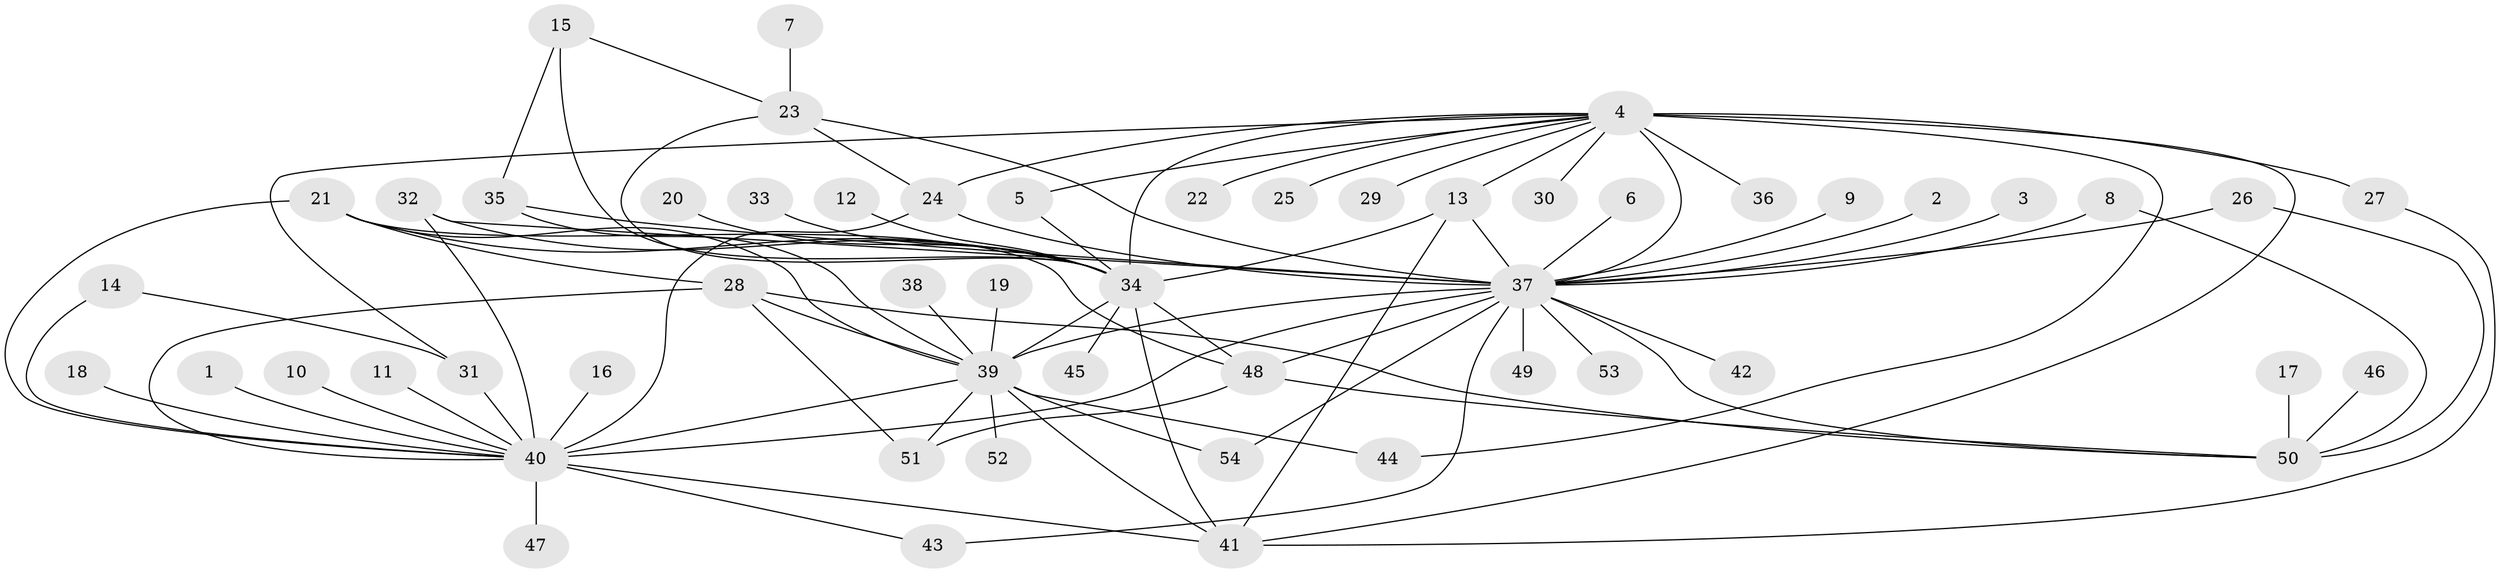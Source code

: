 // original degree distribution, {3: 0.17592592592592593, 15: 0.018518518518518517, 17: 0.009259259259259259, 27: 0.009259259259259259, 4: 0.08333333333333333, 8: 0.009259259259259259, 5: 0.046296296296296294, 20: 0.009259259259259259, 6: 0.018518518518518517, 1: 0.48148148148148145, 2: 0.1388888888888889}
// Generated by graph-tools (version 1.1) at 2025/25/03/09/25 03:25:56]
// undirected, 54 vertices, 89 edges
graph export_dot {
graph [start="1"]
  node [color=gray90,style=filled];
  1;
  2;
  3;
  4;
  5;
  6;
  7;
  8;
  9;
  10;
  11;
  12;
  13;
  14;
  15;
  16;
  17;
  18;
  19;
  20;
  21;
  22;
  23;
  24;
  25;
  26;
  27;
  28;
  29;
  30;
  31;
  32;
  33;
  34;
  35;
  36;
  37;
  38;
  39;
  40;
  41;
  42;
  43;
  44;
  45;
  46;
  47;
  48;
  49;
  50;
  51;
  52;
  53;
  54;
  1 -- 40 [weight=1.0];
  2 -- 37 [weight=1.0];
  3 -- 37 [weight=1.0];
  4 -- 5 [weight=1.0];
  4 -- 13 [weight=1.0];
  4 -- 22 [weight=1.0];
  4 -- 24 [weight=1.0];
  4 -- 25 [weight=1.0];
  4 -- 27 [weight=2.0];
  4 -- 29 [weight=1.0];
  4 -- 30 [weight=1.0];
  4 -- 31 [weight=1.0];
  4 -- 34 [weight=1.0];
  4 -- 36 [weight=1.0];
  4 -- 37 [weight=3.0];
  4 -- 41 [weight=2.0];
  4 -- 44 [weight=1.0];
  5 -- 34 [weight=1.0];
  6 -- 37 [weight=1.0];
  7 -- 23 [weight=1.0];
  8 -- 37 [weight=1.0];
  8 -- 50 [weight=1.0];
  9 -- 37 [weight=1.0];
  10 -- 40 [weight=1.0];
  11 -- 40 [weight=1.0];
  12 -- 34 [weight=1.0];
  13 -- 34 [weight=1.0];
  13 -- 37 [weight=1.0];
  13 -- 41 [weight=1.0];
  14 -- 31 [weight=1.0];
  14 -- 40 [weight=1.0];
  15 -- 23 [weight=1.0];
  15 -- 34 [weight=1.0];
  15 -- 35 [weight=1.0];
  16 -- 40 [weight=1.0];
  17 -- 50 [weight=1.0];
  18 -- 40 [weight=1.0];
  19 -- 39 [weight=1.0];
  20 -- 34 [weight=1.0];
  21 -- 28 [weight=1.0];
  21 -- 34 [weight=1.0];
  21 -- 39 [weight=1.0];
  21 -- 40 [weight=1.0];
  21 -- 48 [weight=1.0];
  23 -- 24 [weight=1.0];
  23 -- 34 [weight=1.0];
  23 -- 37 [weight=1.0];
  24 -- 37 [weight=2.0];
  24 -- 40 [weight=2.0];
  26 -- 37 [weight=1.0];
  26 -- 50 [weight=1.0];
  27 -- 41 [weight=1.0];
  28 -- 39 [weight=1.0];
  28 -- 40 [weight=1.0];
  28 -- 50 [weight=1.0];
  28 -- 51 [weight=1.0];
  31 -- 40 [weight=1.0];
  32 -- 34 [weight=1.0];
  32 -- 37 [weight=1.0];
  32 -- 40 [weight=2.0];
  33 -- 34 [weight=1.0];
  34 -- 39 [weight=1.0];
  34 -- 41 [weight=1.0];
  34 -- 45 [weight=1.0];
  34 -- 48 [weight=1.0];
  35 -- 37 [weight=1.0];
  35 -- 39 [weight=1.0];
  37 -- 39 [weight=1.0];
  37 -- 40 [weight=1.0];
  37 -- 42 [weight=1.0];
  37 -- 43 [weight=1.0];
  37 -- 48 [weight=2.0];
  37 -- 49 [weight=1.0];
  37 -- 50 [weight=1.0];
  37 -- 53 [weight=1.0];
  37 -- 54 [weight=1.0];
  38 -- 39 [weight=1.0];
  39 -- 40 [weight=1.0];
  39 -- 41 [weight=1.0];
  39 -- 44 [weight=1.0];
  39 -- 51 [weight=1.0];
  39 -- 52 [weight=1.0];
  39 -- 54 [weight=1.0];
  40 -- 41 [weight=2.0];
  40 -- 43 [weight=1.0];
  40 -- 47 [weight=1.0];
  46 -- 50 [weight=1.0];
  48 -- 50 [weight=1.0];
  48 -- 51 [weight=1.0];
}
